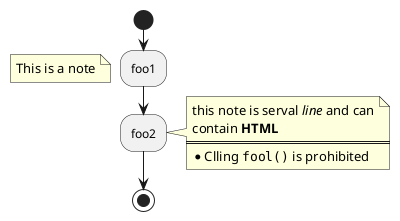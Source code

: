 @startuml

 start
:foo1;
floating note left : This is a note
:foo2;
note right
this note is serval //line// and can
contain <b>HTML</b>
====
*Clling ""fool()"" is prohibited
end note
stop


@enduml